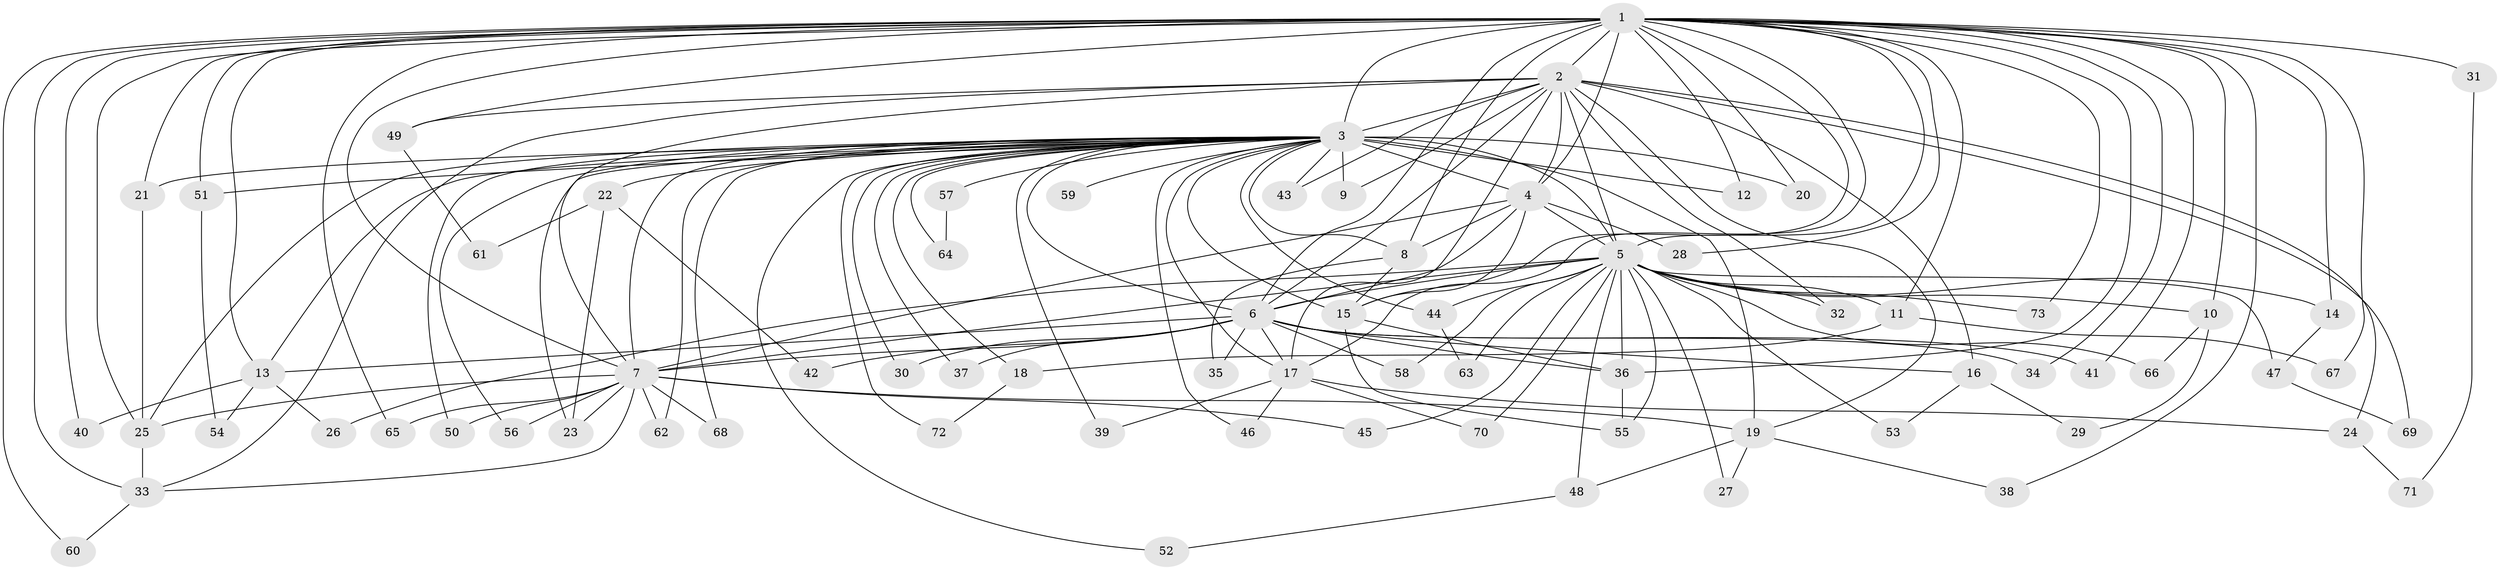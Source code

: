 // original degree distribution, {25: 0.008333333333333333, 32: 0.008333333333333333, 20: 0.008333333333333333, 18: 0.008333333333333333, 30: 0.008333333333333333, 15: 0.008333333333333333, 28: 0.008333333333333333, 29: 0.008333333333333333, 22: 0.008333333333333333, 21: 0.008333333333333333, 4: 0.075, 3: 0.225, 2: 0.5583333333333333, 6: 0.016666666666666666, 7: 0.008333333333333333, 5: 0.03333333333333333}
// Generated by graph-tools (version 1.1) at 2025/49/03/04/25 22:49:31]
// undirected, 73 vertices, 164 edges
graph export_dot {
  node [color=gray90,style=filled];
  1;
  2;
  3;
  4;
  5;
  6;
  7;
  8;
  9;
  10;
  11;
  12;
  13;
  14;
  15;
  16;
  17;
  18;
  19;
  20;
  21;
  22;
  23;
  24;
  25;
  26;
  27;
  28;
  29;
  30;
  31;
  32;
  33;
  34;
  35;
  36;
  37;
  38;
  39;
  40;
  41;
  42;
  43;
  44;
  45;
  46;
  47;
  48;
  49;
  50;
  51;
  52;
  53;
  54;
  55;
  56;
  57;
  58;
  59;
  60;
  61;
  62;
  63;
  64;
  65;
  66;
  67;
  68;
  69;
  70;
  71;
  72;
  73;
  1 -- 2 [weight=2.0];
  1 -- 3 [weight=8.0];
  1 -- 4 [weight=3.0];
  1 -- 5 [weight=4.0];
  1 -- 6 [weight=2.0];
  1 -- 7 [weight=3.0];
  1 -- 8 [weight=1.0];
  1 -- 10 [weight=1.0];
  1 -- 11 [weight=1.0];
  1 -- 12 [weight=1.0];
  1 -- 13 [weight=1.0];
  1 -- 14 [weight=1.0];
  1 -- 15 [weight=1.0];
  1 -- 17 [weight=1.0];
  1 -- 20 [weight=1.0];
  1 -- 21 [weight=1.0];
  1 -- 25 [weight=2.0];
  1 -- 28 [weight=2.0];
  1 -- 31 [weight=2.0];
  1 -- 33 [weight=1.0];
  1 -- 34 [weight=1.0];
  1 -- 36 [weight=2.0];
  1 -- 38 [weight=1.0];
  1 -- 40 [weight=1.0];
  1 -- 41 [weight=2.0];
  1 -- 49 [weight=1.0];
  1 -- 51 [weight=1.0];
  1 -- 60 [weight=1.0];
  1 -- 65 [weight=1.0];
  1 -- 67 [weight=1.0];
  1 -- 73 [weight=1.0];
  2 -- 3 [weight=2.0];
  2 -- 4 [weight=1.0];
  2 -- 5 [weight=2.0];
  2 -- 6 [weight=1.0];
  2 -- 7 [weight=2.0];
  2 -- 9 [weight=1.0];
  2 -- 16 [weight=1.0];
  2 -- 17 [weight=1.0];
  2 -- 19 [weight=1.0];
  2 -- 24 [weight=1.0];
  2 -- 32 [weight=1.0];
  2 -- 33 [weight=1.0];
  2 -- 43 [weight=1.0];
  2 -- 49 [weight=1.0];
  2 -- 69 [weight=1.0];
  3 -- 4 [weight=18.0];
  3 -- 5 [weight=7.0];
  3 -- 6 [weight=4.0];
  3 -- 7 [weight=3.0];
  3 -- 8 [weight=2.0];
  3 -- 9 [weight=1.0];
  3 -- 12 [weight=1.0];
  3 -- 13 [weight=1.0];
  3 -- 15 [weight=3.0];
  3 -- 17 [weight=1.0];
  3 -- 18 [weight=1.0];
  3 -- 19 [weight=1.0];
  3 -- 20 [weight=1.0];
  3 -- 21 [weight=1.0];
  3 -- 22 [weight=2.0];
  3 -- 23 [weight=1.0];
  3 -- 25 [weight=1.0];
  3 -- 30 [weight=1.0];
  3 -- 37 [weight=1.0];
  3 -- 39 [weight=1.0];
  3 -- 43 [weight=1.0];
  3 -- 44 [weight=1.0];
  3 -- 46 [weight=1.0];
  3 -- 50 [weight=1.0];
  3 -- 51 [weight=1.0];
  3 -- 52 [weight=1.0];
  3 -- 56 [weight=1.0];
  3 -- 57 [weight=1.0];
  3 -- 59 [weight=1.0];
  3 -- 62 [weight=1.0];
  3 -- 64 [weight=1.0];
  3 -- 68 [weight=1.0];
  3 -- 72 [weight=1.0];
  4 -- 5 [weight=3.0];
  4 -- 6 [weight=1.0];
  4 -- 7 [weight=2.0];
  4 -- 8 [weight=1.0];
  4 -- 15 [weight=1.0];
  4 -- 28 [weight=1.0];
  5 -- 6 [weight=3.0];
  5 -- 7 [weight=2.0];
  5 -- 10 [weight=1.0];
  5 -- 11 [weight=1.0];
  5 -- 14 [weight=1.0];
  5 -- 26 [weight=1.0];
  5 -- 27 [weight=1.0];
  5 -- 32 [weight=1.0];
  5 -- 36 [weight=1.0];
  5 -- 44 [weight=1.0];
  5 -- 45 [weight=1.0];
  5 -- 47 [weight=1.0];
  5 -- 48 [weight=1.0];
  5 -- 53 [weight=1.0];
  5 -- 55 [weight=1.0];
  5 -- 58 [weight=1.0];
  5 -- 63 [weight=1.0];
  5 -- 66 [weight=1.0];
  5 -- 70 [weight=1.0];
  5 -- 73 [weight=1.0];
  6 -- 7 [weight=1.0];
  6 -- 13 [weight=1.0];
  6 -- 16 [weight=1.0];
  6 -- 17 [weight=1.0];
  6 -- 30 [weight=1.0];
  6 -- 34 [weight=1.0];
  6 -- 35 [weight=1.0];
  6 -- 36 [weight=1.0];
  6 -- 37 [weight=1.0];
  6 -- 41 [weight=1.0];
  6 -- 42 [weight=1.0];
  6 -- 58 [weight=1.0];
  7 -- 19 [weight=1.0];
  7 -- 23 [weight=1.0];
  7 -- 25 [weight=1.0];
  7 -- 33 [weight=1.0];
  7 -- 45 [weight=1.0];
  7 -- 50 [weight=1.0];
  7 -- 56 [weight=1.0];
  7 -- 62 [weight=1.0];
  7 -- 65 [weight=1.0];
  7 -- 68 [weight=1.0];
  8 -- 15 [weight=1.0];
  8 -- 35 [weight=1.0];
  10 -- 29 [weight=1.0];
  10 -- 66 [weight=1.0];
  11 -- 18 [weight=1.0];
  11 -- 67 [weight=1.0];
  13 -- 26 [weight=1.0];
  13 -- 40 [weight=1.0];
  13 -- 54 [weight=1.0];
  14 -- 47 [weight=1.0];
  15 -- 36 [weight=1.0];
  15 -- 55 [weight=1.0];
  16 -- 29 [weight=1.0];
  16 -- 53 [weight=1.0];
  17 -- 24 [weight=1.0];
  17 -- 39 [weight=1.0];
  17 -- 46 [weight=1.0];
  17 -- 70 [weight=1.0];
  18 -- 72 [weight=1.0];
  19 -- 27 [weight=1.0];
  19 -- 38 [weight=1.0];
  19 -- 48 [weight=1.0];
  21 -- 25 [weight=1.0];
  22 -- 23 [weight=1.0];
  22 -- 42 [weight=1.0];
  22 -- 61 [weight=1.0];
  24 -- 71 [weight=1.0];
  25 -- 33 [weight=1.0];
  31 -- 71 [weight=1.0];
  33 -- 60 [weight=1.0];
  36 -- 55 [weight=1.0];
  44 -- 63 [weight=1.0];
  47 -- 69 [weight=1.0];
  48 -- 52 [weight=1.0];
  49 -- 61 [weight=1.0];
  51 -- 54 [weight=1.0];
  57 -- 64 [weight=1.0];
}

